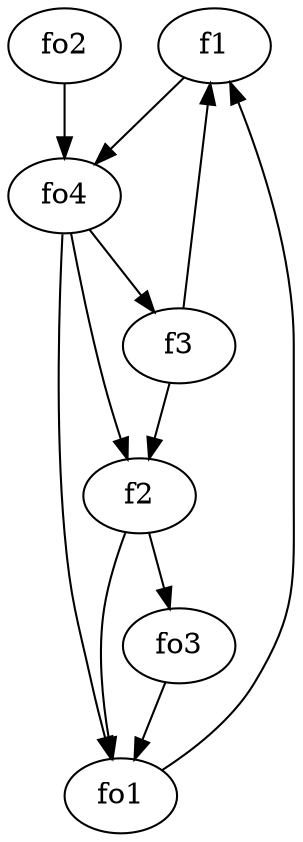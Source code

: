 strict digraph  {
f1;
f2;
f3;
fo1;
fo2;
fo3;
fo4;
f1 -> fo4  [weight=2];
f2 -> fo1  [weight=2];
f2 -> fo3  [weight=2];
f3 -> f1  [weight=2];
f3 -> f2  [weight=2];
fo1 -> f1  [weight=2];
fo2 -> fo4  [weight=2];
fo3 -> fo1  [weight=2];
fo4 -> f3  [weight=2];
fo4 -> f2  [weight=2];
fo4 -> fo1  [weight=2];
}

